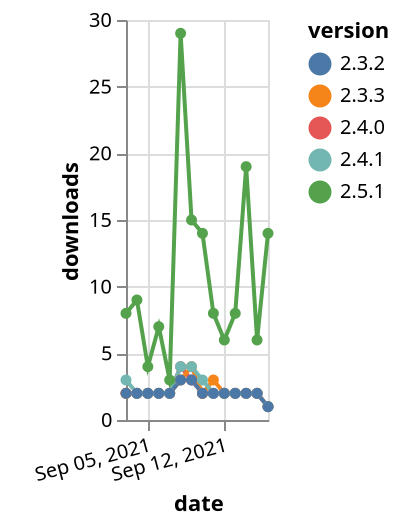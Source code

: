 {"$schema": "https://vega.github.io/schema/vega-lite/v5.json", "description": "A simple bar chart with embedded data.", "data": {"values": [{"date": "2021-09-03", "total": 2924, "delta": 2, "version": "2.4.0"}, {"date": "2021-09-04", "total": 2926, "delta": 2, "version": "2.4.0"}, {"date": "2021-09-05", "total": 2928, "delta": 2, "version": "2.4.0"}, {"date": "2021-09-06", "total": 2930, "delta": 2, "version": "2.4.0"}, {"date": "2021-09-07", "total": 2932, "delta": 2, "version": "2.4.0"}, {"date": "2021-09-08", "total": 2936, "delta": 4, "version": "2.4.0"}, {"date": "2021-09-09", "total": 2939, "delta": 3, "version": "2.4.0"}, {"date": "2021-09-10", "total": 2941, "delta": 2, "version": "2.4.0"}, {"date": "2021-09-11", "total": 2943, "delta": 2, "version": "2.4.0"}, {"date": "2021-09-12", "total": 2945, "delta": 2, "version": "2.4.0"}, {"date": "2021-09-13", "total": 2947, "delta": 2, "version": "2.4.0"}, {"date": "2021-09-14", "total": 2949, "delta": 2, "version": "2.4.0"}, {"date": "2021-09-15", "total": 2951, "delta": 2, "version": "2.4.0"}, {"date": "2021-09-16", "total": 2952, "delta": 1, "version": "2.4.0"}, {"date": "2021-09-03", "total": 5957, "delta": 8, "version": "2.5.1"}, {"date": "2021-09-04", "total": 5966, "delta": 9, "version": "2.5.1"}, {"date": "2021-09-05", "total": 5970, "delta": 4, "version": "2.5.1"}, {"date": "2021-09-06", "total": 5977, "delta": 7, "version": "2.5.1"}, {"date": "2021-09-07", "total": 5980, "delta": 3, "version": "2.5.1"}, {"date": "2021-09-08", "total": 6009, "delta": 29, "version": "2.5.1"}, {"date": "2021-09-09", "total": 6024, "delta": 15, "version": "2.5.1"}, {"date": "2021-09-10", "total": 6038, "delta": 14, "version": "2.5.1"}, {"date": "2021-09-11", "total": 6046, "delta": 8, "version": "2.5.1"}, {"date": "2021-09-12", "total": 6052, "delta": 6, "version": "2.5.1"}, {"date": "2021-09-13", "total": 6060, "delta": 8, "version": "2.5.1"}, {"date": "2021-09-14", "total": 6079, "delta": 19, "version": "2.5.1"}, {"date": "2021-09-15", "total": 6085, "delta": 6, "version": "2.5.1"}, {"date": "2021-09-16", "total": 6099, "delta": 14, "version": "2.5.1"}, {"date": "2021-09-03", "total": 2933, "delta": 2, "version": "2.3.3"}, {"date": "2021-09-04", "total": 2935, "delta": 2, "version": "2.3.3"}, {"date": "2021-09-05", "total": 2937, "delta": 2, "version": "2.3.3"}, {"date": "2021-09-06", "total": 2939, "delta": 2, "version": "2.3.3"}, {"date": "2021-09-07", "total": 2941, "delta": 2, "version": "2.3.3"}, {"date": "2021-09-08", "total": 2944, "delta": 3, "version": "2.3.3"}, {"date": "2021-09-09", "total": 2948, "delta": 4, "version": "2.3.3"}, {"date": "2021-09-10", "total": 2950, "delta": 2, "version": "2.3.3"}, {"date": "2021-09-11", "total": 2953, "delta": 3, "version": "2.3.3"}, {"date": "2021-09-12", "total": 2955, "delta": 2, "version": "2.3.3"}, {"date": "2021-09-13", "total": 2957, "delta": 2, "version": "2.3.3"}, {"date": "2021-09-14", "total": 2959, "delta": 2, "version": "2.3.3"}, {"date": "2021-09-15", "total": 2961, "delta": 2, "version": "2.3.3"}, {"date": "2021-09-16", "total": 2962, "delta": 1, "version": "2.3.3"}, {"date": "2021-09-03", "total": 4639, "delta": 3, "version": "2.4.1"}, {"date": "2021-09-04", "total": 4641, "delta": 2, "version": "2.4.1"}, {"date": "2021-09-05", "total": 4643, "delta": 2, "version": "2.4.1"}, {"date": "2021-09-06", "total": 4645, "delta": 2, "version": "2.4.1"}, {"date": "2021-09-07", "total": 4647, "delta": 2, "version": "2.4.1"}, {"date": "2021-09-08", "total": 4651, "delta": 4, "version": "2.4.1"}, {"date": "2021-09-09", "total": 4655, "delta": 4, "version": "2.4.1"}, {"date": "2021-09-10", "total": 4658, "delta": 3, "version": "2.4.1"}, {"date": "2021-09-11", "total": 4660, "delta": 2, "version": "2.4.1"}, {"date": "2021-09-12", "total": 4662, "delta": 2, "version": "2.4.1"}, {"date": "2021-09-13", "total": 4664, "delta": 2, "version": "2.4.1"}, {"date": "2021-09-14", "total": 4666, "delta": 2, "version": "2.4.1"}, {"date": "2021-09-15", "total": 4668, "delta": 2, "version": "2.4.1"}, {"date": "2021-09-16", "total": 4669, "delta": 1, "version": "2.4.1"}, {"date": "2021-09-03", "total": 2582, "delta": 2, "version": "2.3.2"}, {"date": "2021-09-04", "total": 2584, "delta": 2, "version": "2.3.2"}, {"date": "2021-09-05", "total": 2586, "delta": 2, "version": "2.3.2"}, {"date": "2021-09-06", "total": 2588, "delta": 2, "version": "2.3.2"}, {"date": "2021-09-07", "total": 2590, "delta": 2, "version": "2.3.2"}, {"date": "2021-09-08", "total": 2593, "delta": 3, "version": "2.3.2"}, {"date": "2021-09-09", "total": 2596, "delta": 3, "version": "2.3.2"}, {"date": "2021-09-10", "total": 2598, "delta": 2, "version": "2.3.2"}, {"date": "2021-09-11", "total": 2600, "delta": 2, "version": "2.3.2"}, {"date": "2021-09-12", "total": 2602, "delta": 2, "version": "2.3.2"}, {"date": "2021-09-13", "total": 2604, "delta": 2, "version": "2.3.2"}, {"date": "2021-09-14", "total": 2606, "delta": 2, "version": "2.3.2"}, {"date": "2021-09-15", "total": 2608, "delta": 2, "version": "2.3.2"}, {"date": "2021-09-16", "total": 2609, "delta": 1, "version": "2.3.2"}]}, "width": "container", "mark": {"type": "line", "point": {"filled": true}}, "encoding": {"x": {"field": "date", "type": "temporal", "timeUnit": "yearmonthdate", "title": "date", "axis": {"labelAngle": -15}}, "y": {"field": "delta", "type": "quantitative", "title": "downloads"}, "color": {"field": "version", "type": "nominal"}, "tooltip": {"field": "delta"}}}